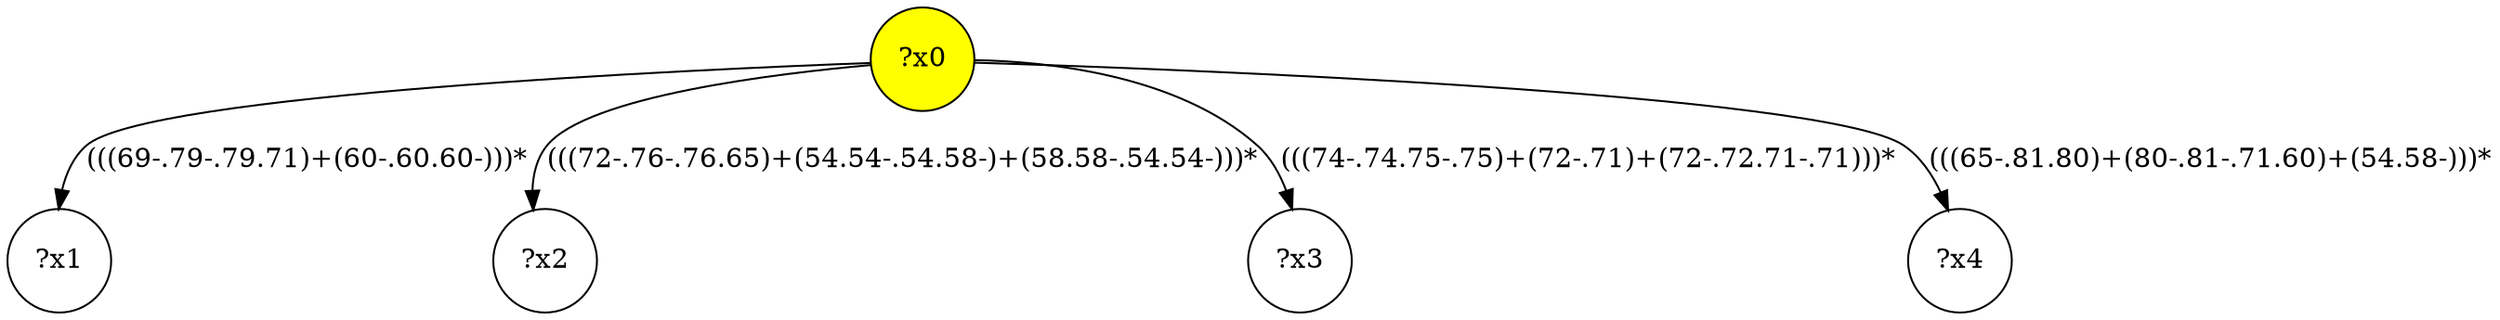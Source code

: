 digraph g {
	x0 [fillcolor="yellow", style="filled," shape=circle, label="?x0"];
	x1 [shape=circle, label="?x1"];
	x0 -> x1 [label="(((69-.79-.79.71)+(60-.60.60-)))*"];
	x2 [shape=circle, label="?x2"];
	x0 -> x2 [label="(((72-.76-.76.65)+(54.54-.54.58-)+(58.58-.54.54-)))*"];
	x3 [shape=circle, label="?x3"];
	x0 -> x3 [label="(((74-.74.75-.75)+(72-.71)+(72-.72.71-.71)))*"];
	x4 [shape=circle, label="?x4"];
	x0 -> x4 [label="(((65-.81.80)+(80-.81-.71.60)+(54.58-)))*"];
}
